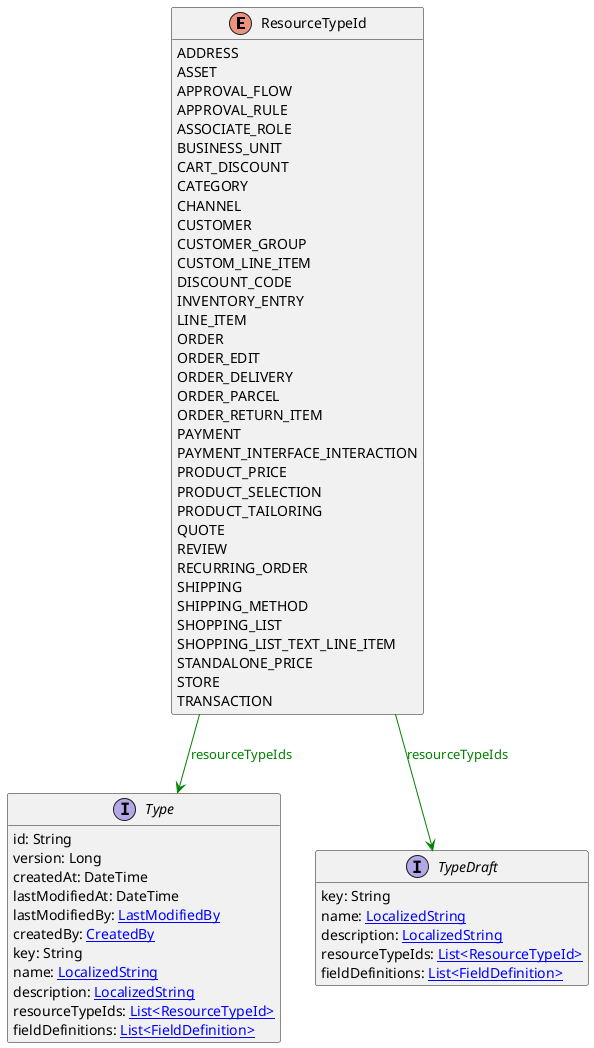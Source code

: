 @startuml

hide methods
enum ResourceTypeId {
    ADDRESS
    ASSET
    APPROVAL_FLOW
    APPROVAL_RULE
    ASSOCIATE_ROLE
    BUSINESS_UNIT
    CART_DISCOUNT
    CATEGORY
    CHANNEL
    CUSTOMER
    CUSTOMER_GROUP
    CUSTOM_LINE_ITEM
    DISCOUNT_CODE
    INVENTORY_ENTRY
    LINE_ITEM
    ORDER
    ORDER_EDIT
    ORDER_DELIVERY
    ORDER_PARCEL
    ORDER_RETURN_ITEM
    PAYMENT
    PAYMENT_INTERFACE_INTERACTION
    PRODUCT_PRICE
    PRODUCT_SELECTION
    PRODUCT_TAILORING
    QUOTE
    REVIEW
    RECURRING_ORDER
    SHIPPING
    SHIPPING_METHOD
    SHOPPING_LIST
    SHOPPING_LIST_TEXT_LINE_ITEM
    STANDALONE_PRICE
    STORE
    TRANSACTION
}
interface Type [[Type.svg]]  {
    id: String
    version: Long
    createdAt: DateTime
    lastModifiedAt: DateTime
    lastModifiedBy: [[LastModifiedBy.svg LastModifiedBy]]
    createdBy: [[CreatedBy.svg CreatedBy]]
    key: String
    name: [[LocalizedString.svg LocalizedString]]
    description: [[LocalizedString.svg LocalizedString]]
    resourceTypeIds: [[ResourceTypeId.svg List<ResourceTypeId>]]
    fieldDefinitions: [[FieldDefinition.svg List<FieldDefinition>]]
}
interface TypeDraft [[TypeDraft.svg]]  {
    key: String
    name: [[LocalizedString.svg LocalizedString]]
    description: [[LocalizedString.svg LocalizedString]]
    resourceTypeIds: [[ResourceTypeId.svg List<ResourceTypeId>]]
    fieldDefinitions: [[FieldDefinition.svg List<FieldDefinition>]]
}
ResourceTypeId --> Type #green;text:green : "resourceTypeIds"
ResourceTypeId --> TypeDraft #green;text:green : "resourceTypeIds"
@enduml
